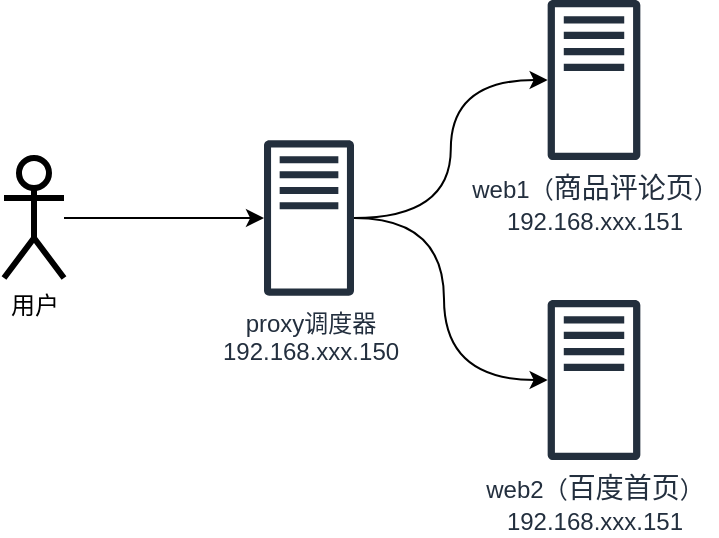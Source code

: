 <mxfile scale="1" border="0" version="26.1.3">
  <diagram id="C5RBs43oDa-KdzZeNtuy" name="Page-1">
    <mxGraphModel dx="807" dy="523" grid="1" gridSize="10" guides="1" tooltips="1" connect="1" arrows="1" fold="1" page="1" pageScale="1" pageWidth="827" pageHeight="1169" math="0" shadow="0">
      <root>
        <mxCell id="WIyWlLk6GJQsqaUBKTNV-0" />
        <mxCell id="WIyWlLk6GJQsqaUBKTNV-1" parent="WIyWlLk6GJQsqaUBKTNV-0" />
        <mxCell id="SHq2g8h601S_icH0fUb9-19" style="edgeStyle=orthogonalEdgeStyle;rounded=0;orthogonalLoop=1;jettySize=auto;html=1;" parent="WIyWlLk6GJQsqaUBKTNV-1" source="SHq2g8h601S_icH0fUb9-1" target="SHq2g8h601S_icH0fUb9-15" edge="1">
          <mxGeometry relative="1" as="geometry" />
        </mxCell>
        <mxCell id="SHq2g8h601S_icH0fUb9-1" value="用户" style="shape=umlActor;verticalLabelPosition=bottom;verticalAlign=top;html=1;outlineConnect=0;strokeWidth=3;" parent="WIyWlLk6GJQsqaUBKTNV-1" vertex="1">
          <mxGeometry x="80" y="229" width="30" height="60" as="geometry" />
        </mxCell>
        <mxCell id="SHq2g8h601S_icH0fUb9-20" style="edgeStyle=orthogonalEdgeStyle;rounded=0;orthogonalLoop=1;jettySize=auto;html=1;curved=1;" parent="WIyWlLk6GJQsqaUBKTNV-1" source="SHq2g8h601S_icH0fUb9-15" target="SHq2g8h601S_icH0fUb9-16" edge="1">
          <mxGeometry relative="1" as="geometry" />
        </mxCell>
        <mxCell id="SHq2g8h601S_icH0fUb9-21" style="edgeStyle=orthogonalEdgeStyle;rounded=0;orthogonalLoop=1;jettySize=auto;html=1;curved=1;" parent="WIyWlLk6GJQsqaUBKTNV-1" source="SHq2g8h601S_icH0fUb9-15" target="SHq2g8h601S_icH0fUb9-18" edge="1">
          <mxGeometry relative="1" as="geometry">
            <mxPoint x="300" y="360" as="targetPoint" />
            <Array as="points">
              <mxPoint x="300" y="259" />
              <mxPoint x="300" y="340" />
            </Array>
          </mxGeometry>
        </mxCell>
        <mxCell id="SHq2g8h601S_icH0fUb9-15" value="proxy调度器&lt;div&gt;192.168.xxx.150&lt;/div&gt;" style="sketch=0;outlineConnect=0;fontColor=#232F3E;gradientColor=none;fillColor=#232F3D;strokeColor=none;dashed=0;verticalLabelPosition=bottom;verticalAlign=top;align=center;html=1;fontSize=12;fontStyle=0;aspect=fixed;pointerEvents=1;shape=mxgraph.aws4.traditional_server;" parent="WIyWlLk6GJQsqaUBKTNV-1" vertex="1">
          <mxGeometry x="210" y="220" width="45" height="78" as="geometry" />
        </mxCell>
        <mxCell id="SHq2g8h601S_icH0fUb9-16" value="web1（&lt;span style=&quot;font-family: 宋体; font-size: 10.5pt; background-color: transparent; color: light-dark(rgb(35, 47, 62), rgb(189, 199, 212));&quot;&gt;商品评论页&lt;/span&gt;&lt;span style=&quot;background-color: transparent; color: light-dark(rgb(35, 47, 62), rgb(189, 199, 212));&quot;&gt;）&lt;/span&gt;&lt;br&gt;&lt;div&gt;192.168.xxx.151&lt;/div&gt;" style="sketch=0;outlineConnect=0;fontColor=#232F3E;gradientColor=none;fillColor=#232F3D;strokeColor=none;dashed=0;verticalLabelPosition=bottom;verticalAlign=top;align=center;html=1;fontSize=12;fontStyle=0;aspect=fixed;pointerEvents=1;shape=mxgraph.aws4.traditional_server;" parent="WIyWlLk6GJQsqaUBKTNV-1" vertex="1">
          <mxGeometry x="350" y="150" width="50" height="80" as="geometry" />
        </mxCell>
        <mxCell id="SHq2g8h601S_icH0fUb9-18" value="web2（&lt;span style=&quot;font-family: 宋体; font-size: 10.5pt; background-color: transparent; color: light-dark(rgb(35, 47, 62), rgb(189, 199, 212));&quot;&gt;百度首页&lt;/span&gt;&lt;span style=&quot;background-color: transparent; color: light-dark(rgb(35, 47, 62), rgb(189, 199, 212));&quot;&gt;）&lt;/span&gt;&lt;br&gt;&lt;div&gt;192.168.xxx.151&lt;/div&gt;" style="sketch=0;outlineConnect=0;fontColor=#232F3E;gradientColor=none;fillColor=#232F3D;strokeColor=none;dashed=0;verticalLabelPosition=bottom;verticalAlign=top;align=center;html=1;fontSize=12;fontStyle=0;aspect=fixed;pointerEvents=1;shape=mxgraph.aws4.traditional_server;" parent="WIyWlLk6GJQsqaUBKTNV-1" vertex="1">
          <mxGeometry x="350" y="300" width="50" height="80" as="geometry" />
        </mxCell>
      </root>
    </mxGraphModel>
  </diagram>
</mxfile>
